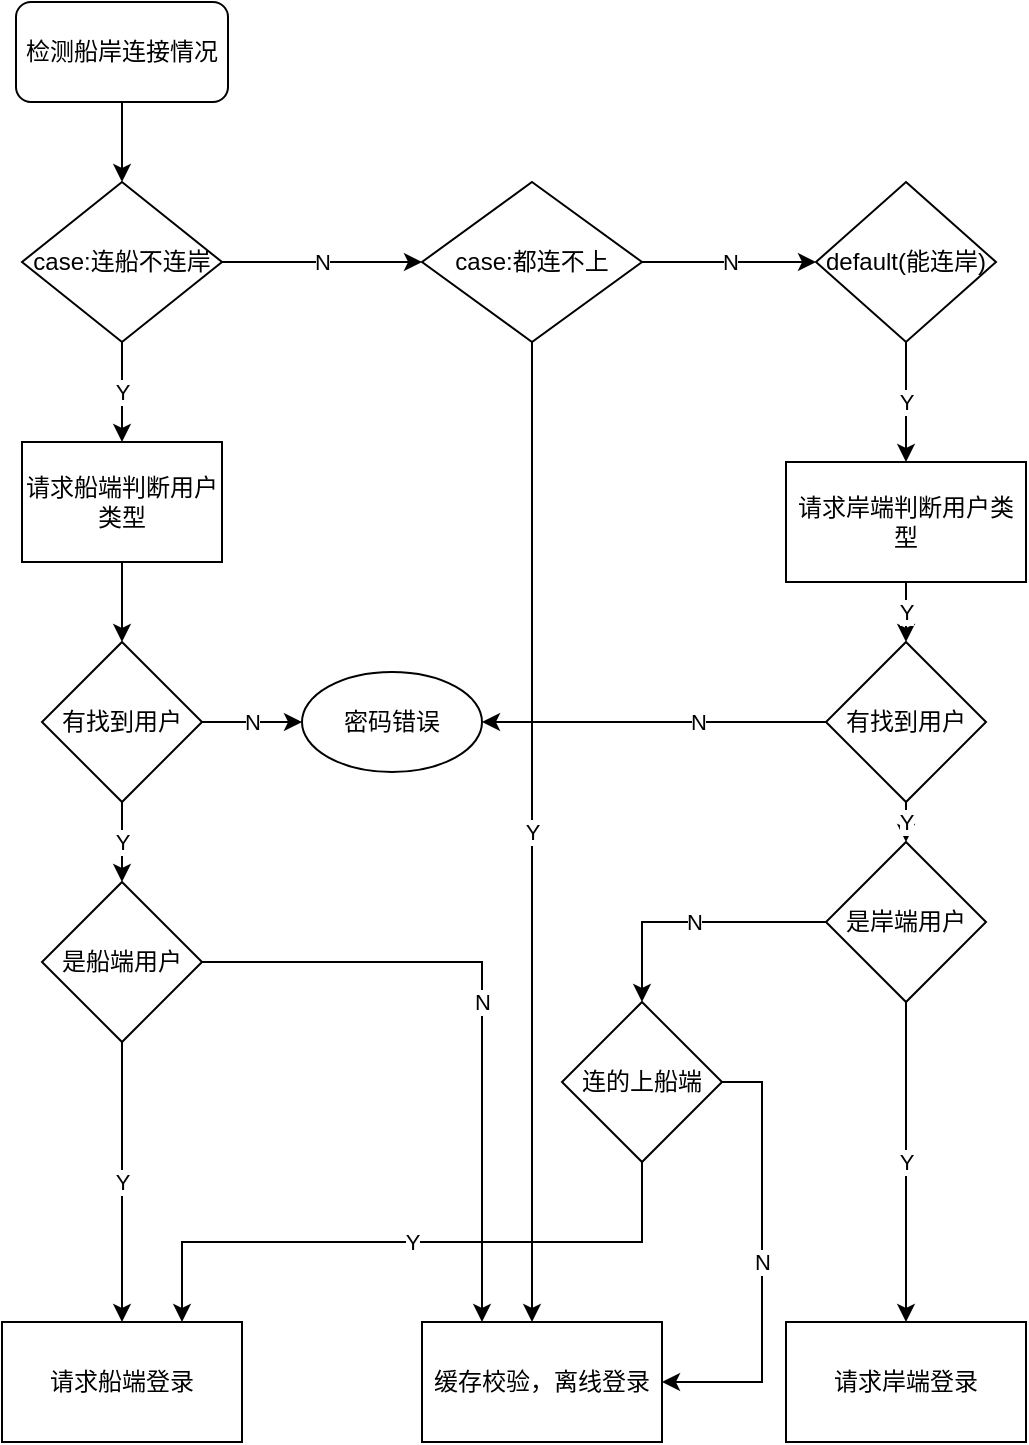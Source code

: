 <mxfile version="15.9.1" type="github">
  <diagram id="CRfr-3NjzyPq3J_ZaFha" name="Page-1">
    <mxGraphModel dx="1038" dy="1716" grid="1" gridSize="10" guides="1" tooltips="1" connect="1" arrows="1" fold="1" page="1" pageScale="1" pageWidth="827" pageHeight="1169" math="0" shadow="0">
      <root>
        <mxCell id="0" />
        <mxCell id="1" parent="0" />
        <mxCell id="58el3CB2n9Ru_PI74ucJ-8" style="edgeStyle=orthogonalEdgeStyle;rounded=0;orthogonalLoop=1;jettySize=auto;html=1;exitX=0.5;exitY=1;exitDx=0;exitDy=0;entryX=0.5;entryY=0;entryDx=0;entryDy=0;" edge="1" parent="1" source="58el3CB2n9Ru_PI74ucJ-2" target="58el3CB2n9Ru_PI74ucJ-3">
          <mxGeometry relative="1" as="geometry" />
        </mxCell>
        <mxCell id="58el3CB2n9Ru_PI74ucJ-2" value="检测船岸连接情况" style="rounded=1;whiteSpace=wrap;html=1;" vertex="1" parent="1">
          <mxGeometry x="167" y="-1110" width="106" height="50" as="geometry" />
        </mxCell>
        <mxCell id="58el3CB2n9Ru_PI74ucJ-6" value="N" style="edgeStyle=orthogonalEdgeStyle;rounded=0;orthogonalLoop=1;jettySize=auto;html=1;exitX=1;exitY=0.5;exitDx=0;exitDy=0;entryX=0;entryY=0.5;entryDx=0;entryDy=0;" edge="1" parent="1" source="58el3CB2n9Ru_PI74ucJ-3" target="58el3CB2n9Ru_PI74ucJ-4">
          <mxGeometry relative="1" as="geometry" />
        </mxCell>
        <mxCell id="58el3CB2n9Ru_PI74ucJ-9" value="Y&lt;br&gt;" style="edgeStyle=orthogonalEdgeStyle;rounded=0;orthogonalLoop=1;jettySize=auto;html=1;exitX=0.5;exitY=1;exitDx=0;exitDy=0;" edge="1" parent="1" source="58el3CB2n9Ru_PI74ucJ-3" target="58el3CB2n9Ru_PI74ucJ-10">
          <mxGeometry relative="1" as="geometry">
            <mxPoint x="220" y="-920" as="targetPoint" />
          </mxGeometry>
        </mxCell>
        <mxCell id="58el3CB2n9Ru_PI74ucJ-3" value="case:连船不连岸" style="rhombus;whiteSpace=wrap;html=1;" vertex="1" parent="1">
          <mxGeometry x="170" y="-1020" width="100" height="80" as="geometry" />
        </mxCell>
        <mxCell id="58el3CB2n9Ru_PI74ucJ-7" value="N" style="edgeStyle=orthogonalEdgeStyle;rounded=0;orthogonalLoop=1;jettySize=auto;html=1;exitX=1;exitY=0.5;exitDx=0;exitDy=0;entryX=0;entryY=0.5;entryDx=0;entryDy=0;" edge="1" parent="1" source="58el3CB2n9Ru_PI74ucJ-4" target="58el3CB2n9Ru_PI74ucJ-5">
          <mxGeometry relative="1" as="geometry" />
        </mxCell>
        <mxCell id="58el3CB2n9Ru_PI74ucJ-14" value="Y&lt;br&gt;" style="edgeStyle=orthogonalEdgeStyle;rounded=0;orthogonalLoop=1;jettySize=auto;html=1;exitX=0.5;exitY=1;exitDx=0;exitDy=0;" edge="1" parent="1" source="58el3CB2n9Ru_PI74ucJ-4" target="58el3CB2n9Ru_PI74ucJ-15">
          <mxGeometry relative="1" as="geometry">
            <mxPoint x="367" y="-920" as="targetPoint" />
            <Array as="points">
              <mxPoint x="425" y="-850" />
              <mxPoint x="425" y="-850" />
            </Array>
          </mxGeometry>
        </mxCell>
        <mxCell id="58el3CB2n9Ru_PI74ucJ-4" value="case:都连不上" style="rhombus;whiteSpace=wrap;html=1;" vertex="1" parent="1">
          <mxGeometry x="370" y="-1020" width="110" height="80" as="geometry" />
        </mxCell>
        <mxCell id="58el3CB2n9Ru_PI74ucJ-17" value="Y&lt;br&gt;" style="edgeStyle=orthogonalEdgeStyle;rounded=0;orthogonalLoop=1;jettySize=auto;html=1;" edge="1" parent="1" source="58el3CB2n9Ru_PI74ucJ-5" target="58el3CB2n9Ru_PI74ucJ-16">
          <mxGeometry relative="1" as="geometry" />
        </mxCell>
        <mxCell id="58el3CB2n9Ru_PI74ucJ-5" value="default(能连岸)" style="rhombus;whiteSpace=wrap;html=1;" vertex="1" parent="1">
          <mxGeometry x="567" y="-1020" width="90" height="80" as="geometry" />
        </mxCell>
        <mxCell id="58el3CB2n9Ru_PI74ucJ-12" style="edgeStyle=orthogonalEdgeStyle;rounded=0;orthogonalLoop=1;jettySize=auto;html=1;exitX=0.5;exitY=1;exitDx=0;exitDy=0;entryX=0.5;entryY=0;entryDx=0;entryDy=0;" edge="1" parent="1" source="58el3CB2n9Ru_PI74ucJ-10" target="58el3CB2n9Ru_PI74ucJ-11">
          <mxGeometry relative="1" as="geometry" />
        </mxCell>
        <mxCell id="58el3CB2n9Ru_PI74ucJ-10" value="请求船端判断用户类型" style="rounded=0;whiteSpace=wrap;html=1;" vertex="1" parent="1">
          <mxGeometry x="170" y="-890" width="100" height="60" as="geometry" />
        </mxCell>
        <mxCell id="58el3CB2n9Ru_PI74ucJ-13" value="Y" style="edgeStyle=orthogonalEdgeStyle;rounded=0;orthogonalLoop=1;jettySize=auto;html=1;exitX=0.5;exitY=1;exitDx=0;exitDy=0;entryX=0.5;entryY=0;entryDx=0;entryDy=0;" edge="1" parent="1" source="58el3CB2n9Ru_PI74ucJ-11" target="58el3CB2n9Ru_PI74ucJ-18">
          <mxGeometry relative="1" as="geometry">
            <mxPoint x="217" y="-720" as="targetPoint" />
          </mxGeometry>
        </mxCell>
        <mxCell id="58el3CB2n9Ru_PI74ucJ-34" value="N" style="edgeStyle=orthogonalEdgeStyle;rounded=0;orthogonalLoop=1;jettySize=auto;html=1;exitX=1;exitY=0.5;exitDx=0;exitDy=0;" edge="1" parent="1" source="58el3CB2n9Ru_PI74ucJ-11" target="58el3CB2n9Ru_PI74ucJ-25">
          <mxGeometry relative="1" as="geometry" />
        </mxCell>
        <mxCell id="58el3CB2n9Ru_PI74ucJ-11" value="有找到用户" style="rhombus;whiteSpace=wrap;html=1;" vertex="1" parent="1">
          <mxGeometry x="180" y="-790" width="80" height="80" as="geometry" />
        </mxCell>
        <mxCell id="58el3CB2n9Ru_PI74ucJ-15" value="缓存校验，离线登录" style="rounded=0;whiteSpace=wrap;html=1;" vertex="1" parent="1">
          <mxGeometry x="370" y="-450" width="120" height="60" as="geometry" />
        </mxCell>
        <mxCell id="58el3CB2n9Ru_PI74ucJ-28" value="Y" style="edgeStyle=orthogonalEdgeStyle;rounded=0;orthogonalLoop=1;jettySize=auto;html=1;" edge="1" parent="1" source="58el3CB2n9Ru_PI74ucJ-16" target="58el3CB2n9Ru_PI74ucJ-26">
          <mxGeometry relative="1" as="geometry" />
        </mxCell>
        <mxCell id="58el3CB2n9Ru_PI74ucJ-16" value="请求岸端判断用户类型" style="whiteSpace=wrap;html=1;" vertex="1" parent="1">
          <mxGeometry x="552" y="-880" width="120" height="60" as="geometry" />
        </mxCell>
        <mxCell id="58el3CB2n9Ru_PI74ucJ-22" value="Y" style="edgeStyle=orthogonalEdgeStyle;rounded=0;orthogonalLoop=1;jettySize=auto;html=1;exitX=0.5;exitY=1;exitDx=0;exitDy=0;entryX=0.5;entryY=0;entryDx=0;entryDy=0;" edge="1" parent="1" source="58el3CB2n9Ru_PI74ucJ-18" target="58el3CB2n9Ru_PI74ucJ-21">
          <mxGeometry relative="1" as="geometry" />
        </mxCell>
        <mxCell id="58el3CB2n9Ru_PI74ucJ-39" value="N" style="edgeStyle=orthogonalEdgeStyle;rounded=0;orthogonalLoop=1;jettySize=auto;html=1;exitX=1;exitY=0.5;exitDx=0;exitDy=0;entryX=0.25;entryY=0;entryDx=0;entryDy=0;" edge="1" parent="1" source="58el3CB2n9Ru_PI74ucJ-18" target="58el3CB2n9Ru_PI74ucJ-15">
          <mxGeometry relative="1" as="geometry" />
        </mxCell>
        <mxCell id="58el3CB2n9Ru_PI74ucJ-18" value="是船端用户" style="rhombus;whiteSpace=wrap;html=1;" vertex="1" parent="1">
          <mxGeometry x="180" y="-670" width="80" height="80" as="geometry" />
        </mxCell>
        <mxCell id="58el3CB2n9Ru_PI74ucJ-21" value="请求船端登录" style="rounded=0;whiteSpace=wrap;html=1;" vertex="1" parent="1">
          <mxGeometry x="160" y="-450" width="120" height="60" as="geometry" />
        </mxCell>
        <mxCell id="58el3CB2n9Ru_PI74ucJ-25" value="密码错误" style="ellipse;whiteSpace=wrap;html=1;" vertex="1" parent="1">
          <mxGeometry x="310" y="-775" width="90" height="50" as="geometry" />
        </mxCell>
        <mxCell id="58el3CB2n9Ru_PI74ucJ-32" value="Y" style="edgeStyle=orthogonalEdgeStyle;rounded=0;orthogonalLoop=1;jettySize=auto;html=1;exitX=0.5;exitY=1;exitDx=0;exitDy=0;entryX=0.5;entryY=0;entryDx=0;entryDy=0;" edge="1" parent="1" source="58el3CB2n9Ru_PI74ucJ-26" target="58el3CB2n9Ru_PI74ucJ-31">
          <mxGeometry relative="1" as="geometry" />
        </mxCell>
        <mxCell id="58el3CB2n9Ru_PI74ucJ-35" style="edgeStyle=orthogonalEdgeStyle;rounded=0;orthogonalLoop=1;jettySize=auto;html=1;exitX=0;exitY=0.5;exitDx=0;exitDy=0;entryX=1;entryY=0.5;entryDx=0;entryDy=0;" edge="1" parent="1" source="58el3CB2n9Ru_PI74ucJ-26" target="58el3CB2n9Ru_PI74ucJ-25">
          <mxGeometry relative="1" as="geometry" />
        </mxCell>
        <mxCell id="58el3CB2n9Ru_PI74ucJ-45" value="N" style="edgeLabel;html=1;align=center;verticalAlign=middle;resizable=0;points=[];" vertex="1" connectable="0" parent="58el3CB2n9Ru_PI74ucJ-35">
          <mxGeometry x="-0.258" y="6" relative="1" as="geometry">
            <mxPoint y="-6" as="offset" />
          </mxGeometry>
        </mxCell>
        <mxCell id="58el3CB2n9Ru_PI74ucJ-26" value="有找到用户" style="rhombus;whiteSpace=wrap;html=1;" vertex="1" parent="1">
          <mxGeometry x="572" y="-790" width="80" height="80" as="geometry" />
        </mxCell>
        <mxCell id="58el3CB2n9Ru_PI74ucJ-37" value="Y" style="edgeStyle=orthogonalEdgeStyle;rounded=0;orthogonalLoop=1;jettySize=auto;html=1;exitX=0.5;exitY=1;exitDx=0;exitDy=0;entryX=0.5;entryY=0;entryDx=0;entryDy=0;" edge="1" parent="1" source="58el3CB2n9Ru_PI74ucJ-31" target="58el3CB2n9Ru_PI74ucJ-36">
          <mxGeometry relative="1" as="geometry" />
        </mxCell>
        <mxCell id="58el3CB2n9Ru_PI74ucJ-47" value="N" style="edgeStyle=orthogonalEdgeStyle;rounded=0;orthogonalLoop=1;jettySize=auto;html=1;exitX=0;exitY=0.5;exitDx=0;exitDy=0;entryX=0.5;entryY=0;entryDx=0;entryDy=0;" edge="1" parent="1" source="58el3CB2n9Ru_PI74ucJ-31" target="58el3CB2n9Ru_PI74ucJ-41">
          <mxGeometry relative="1" as="geometry" />
        </mxCell>
        <mxCell id="58el3CB2n9Ru_PI74ucJ-31" value="是岸端用户" style="rhombus;whiteSpace=wrap;html=1;" vertex="1" parent="1">
          <mxGeometry x="572" y="-690" width="80" height="80" as="geometry" />
        </mxCell>
        <mxCell id="58el3CB2n9Ru_PI74ucJ-36" value="请求岸端登录" style="rounded=0;whiteSpace=wrap;html=1;" vertex="1" parent="1">
          <mxGeometry x="552" y="-450" width="120" height="60" as="geometry" />
        </mxCell>
        <mxCell id="58el3CB2n9Ru_PI74ucJ-48" value="Y" style="edgeStyle=orthogonalEdgeStyle;rounded=0;orthogonalLoop=1;jettySize=auto;html=1;exitX=0.5;exitY=1;exitDx=0;exitDy=0;entryX=0.75;entryY=0;entryDx=0;entryDy=0;" edge="1" parent="1" source="58el3CB2n9Ru_PI74ucJ-41" target="58el3CB2n9Ru_PI74ucJ-21">
          <mxGeometry relative="1" as="geometry" />
        </mxCell>
        <mxCell id="58el3CB2n9Ru_PI74ucJ-49" value="N" style="edgeStyle=orthogonalEdgeStyle;rounded=0;orthogonalLoop=1;jettySize=auto;html=1;exitX=1;exitY=0.5;exitDx=0;exitDy=0;entryX=1;entryY=0.5;entryDx=0;entryDy=0;" edge="1" parent="1" source="58el3CB2n9Ru_PI74ucJ-41" target="58el3CB2n9Ru_PI74ucJ-15">
          <mxGeometry relative="1" as="geometry" />
        </mxCell>
        <mxCell id="58el3CB2n9Ru_PI74ucJ-41" value="连的上船端" style="rhombus;whiteSpace=wrap;html=1;" vertex="1" parent="1">
          <mxGeometry x="440" y="-610" width="80" height="80" as="geometry" />
        </mxCell>
      </root>
    </mxGraphModel>
  </diagram>
</mxfile>
